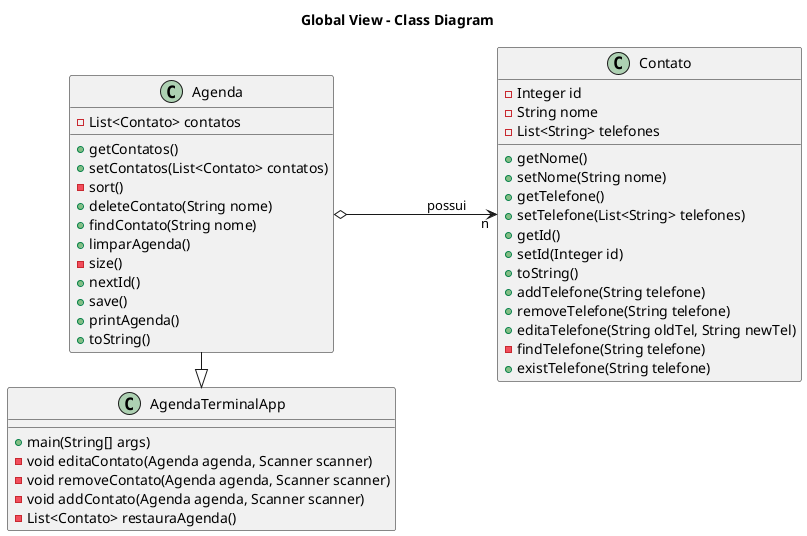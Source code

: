 @startuml

title Global View - Class Diagram

left to right direction

class Agenda
class Contato

class Agenda {
-List<Contato> contatos

+getContatos()
+setContatos(List<Contato> contatos)
-sort()
+deleteContato(String nome)
+findContato(String nome)
+limparAgenda()
-size()
+nextId()
+save()
+printAgenda()
+toString()
}

class Contato {
-Integer id
-String nome
-List<String> telefones

+getNome()
+setNome(String nome)
+getTelefone()
+setTelefone(List<String> telefones)
+getId()
+setId(Integer id)
+toString()
+addTelefone(String telefone)
+removeTelefone(String telefone)
+editaTelefone(String oldTel, String newTel)
-findTelefone(String telefone)
+existTelefone(String telefone)
}

class AgendaTerminalApp {
+main(String[] args)
-void editaContato(Agenda agenda, Scanner scanner)
-void removeContato(Agenda agenda, Scanner scanner)
-void addContato(Agenda agenda, Scanner scanner)
-List<Contato> restauraAgenda()

}

Agenda  o--> "n"  Contato : possui

AgendaTerminalApp <|-left- Agenda

@enduml